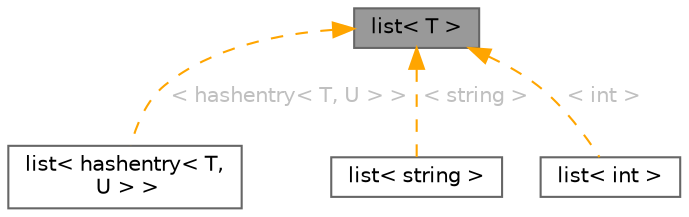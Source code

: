 digraph "list&lt; T &gt;"
{
 // LATEX_PDF_SIZE
  bgcolor="transparent";
  edge [fontname=Helvetica,fontsize=10,labelfontname=Helvetica,labelfontsize=10];
  node [fontname=Helvetica,fontsize=10,shape=box,height=0.2,width=0.4];
  Node1 [id="Node000001",label="list\< T \>",height=0.2,width=0.4,color="gray40", fillcolor="grey60", style="filled", fontcolor="black",tooltip="The list class represents a linked list."];
  Node1 -> Node2 [id="edge1_Node000001_Node000002",dir="back",color="orange",style="dashed",tooltip=" ",label=" \< hashentry\< T, U \> \>",fontcolor="grey" ];
  Node2 [id="Node000002",label="list\< hashentry\< T,\l U \> \>",height=0.2,width=0.4,color="gray40", fillcolor="white", style="filled",URL="$classlist.html",tooltip=" "];
  Node1 -> Node3 [id="edge2_Node000001_Node000003",dir="back",color="orange",style="dashed",tooltip=" ",label=" \< string \>",fontcolor="grey" ];
  Node3 [id="Node000003",label="list\< string \>",height=0.2,width=0.4,color="gray40", fillcolor="white", style="filled",URL="$classlist.html",tooltip=" "];
  Node1 -> Node4 [id="edge3_Node000001_Node000004",dir="back",color="orange",style="dashed",tooltip=" ",label=" \< int \>",fontcolor="grey" ];
  Node4 [id="Node000004",label="list\< int \>",height=0.2,width=0.4,color="gray40", fillcolor="white", style="filled",URL="$classlist.html",tooltip=" "];
}
